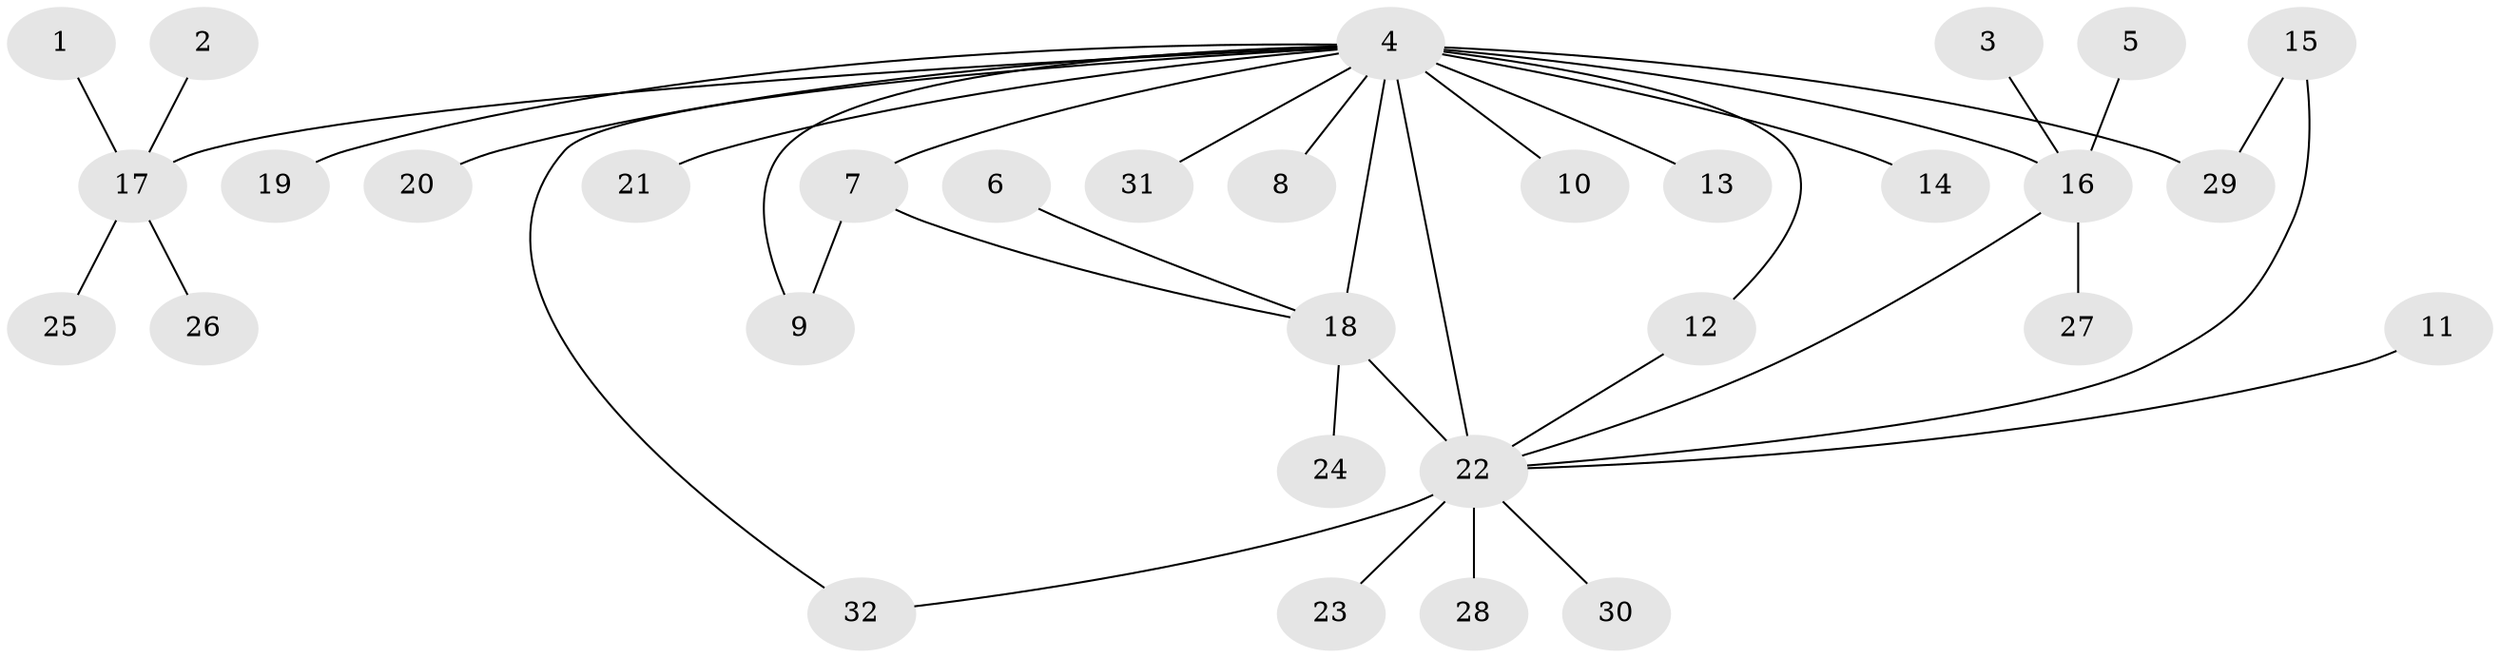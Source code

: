 // original degree distribution, {2: 0.25, 22: 0.015625, 3: 0.171875, 7: 0.015625, 5: 0.015625, 1: 0.484375, 12: 0.015625, 4: 0.03125}
// Generated by graph-tools (version 1.1) at 2025/25/03/09/25 03:25:59]
// undirected, 32 vertices, 38 edges
graph export_dot {
graph [start="1"]
  node [color=gray90,style=filled];
  1;
  2;
  3;
  4;
  5;
  6;
  7;
  8;
  9;
  10;
  11;
  12;
  13;
  14;
  15;
  16;
  17;
  18;
  19;
  20;
  21;
  22;
  23;
  24;
  25;
  26;
  27;
  28;
  29;
  30;
  31;
  32;
  1 -- 17 [weight=1.0];
  2 -- 17 [weight=1.0];
  3 -- 16 [weight=1.0];
  4 -- 7 [weight=1.0];
  4 -- 8 [weight=1.0];
  4 -- 9 [weight=1.0];
  4 -- 10 [weight=1.0];
  4 -- 12 [weight=1.0];
  4 -- 13 [weight=1.0];
  4 -- 14 [weight=1.0];
  4 -- 16 [weight=1.0];
  4 -- 17 [weight=1.0];
  4 -- 18 [weight=2.0];
  4 -- 19 [weight=1.0];
  4 -- 20 [weight=1.0];
  4 -- 21 [weight=1.0];
  4 -- 22 [weight=3.0];
  4 -- 29 [weight=1.0];
  4 -- 31 [weight=1.0];
  4 -- 32 [weight=1.0];
  5 -- 16 [weight=1.0];
  6 -- 18 [weight=1.0];
  7 -- 9 [weight=1.0];
  7 -- 18 [weight=1.0];
  11 -- 22 [weight=1.0];
  12 -- 22 [weight=1.0];
  15 -- 22 [weight=1.0];
  15 -- 29 [weight=1.0];
  16 -- 22 [weight=1.0];
  16 -- 27 [weight=1.0];
  17 -- 25 [weight=1.0];
  17 -- 26 [weight=1.0];
  18 -- 22 [weight=1.0];
  18 -- 24 [weight=1.0];
  22 -- 23 [weight=1.0];
  22 -- 28 [weight=2.0];
  22 -- 30 [weight=1.0];
  22 -- 32 [weight=1.0];
}
